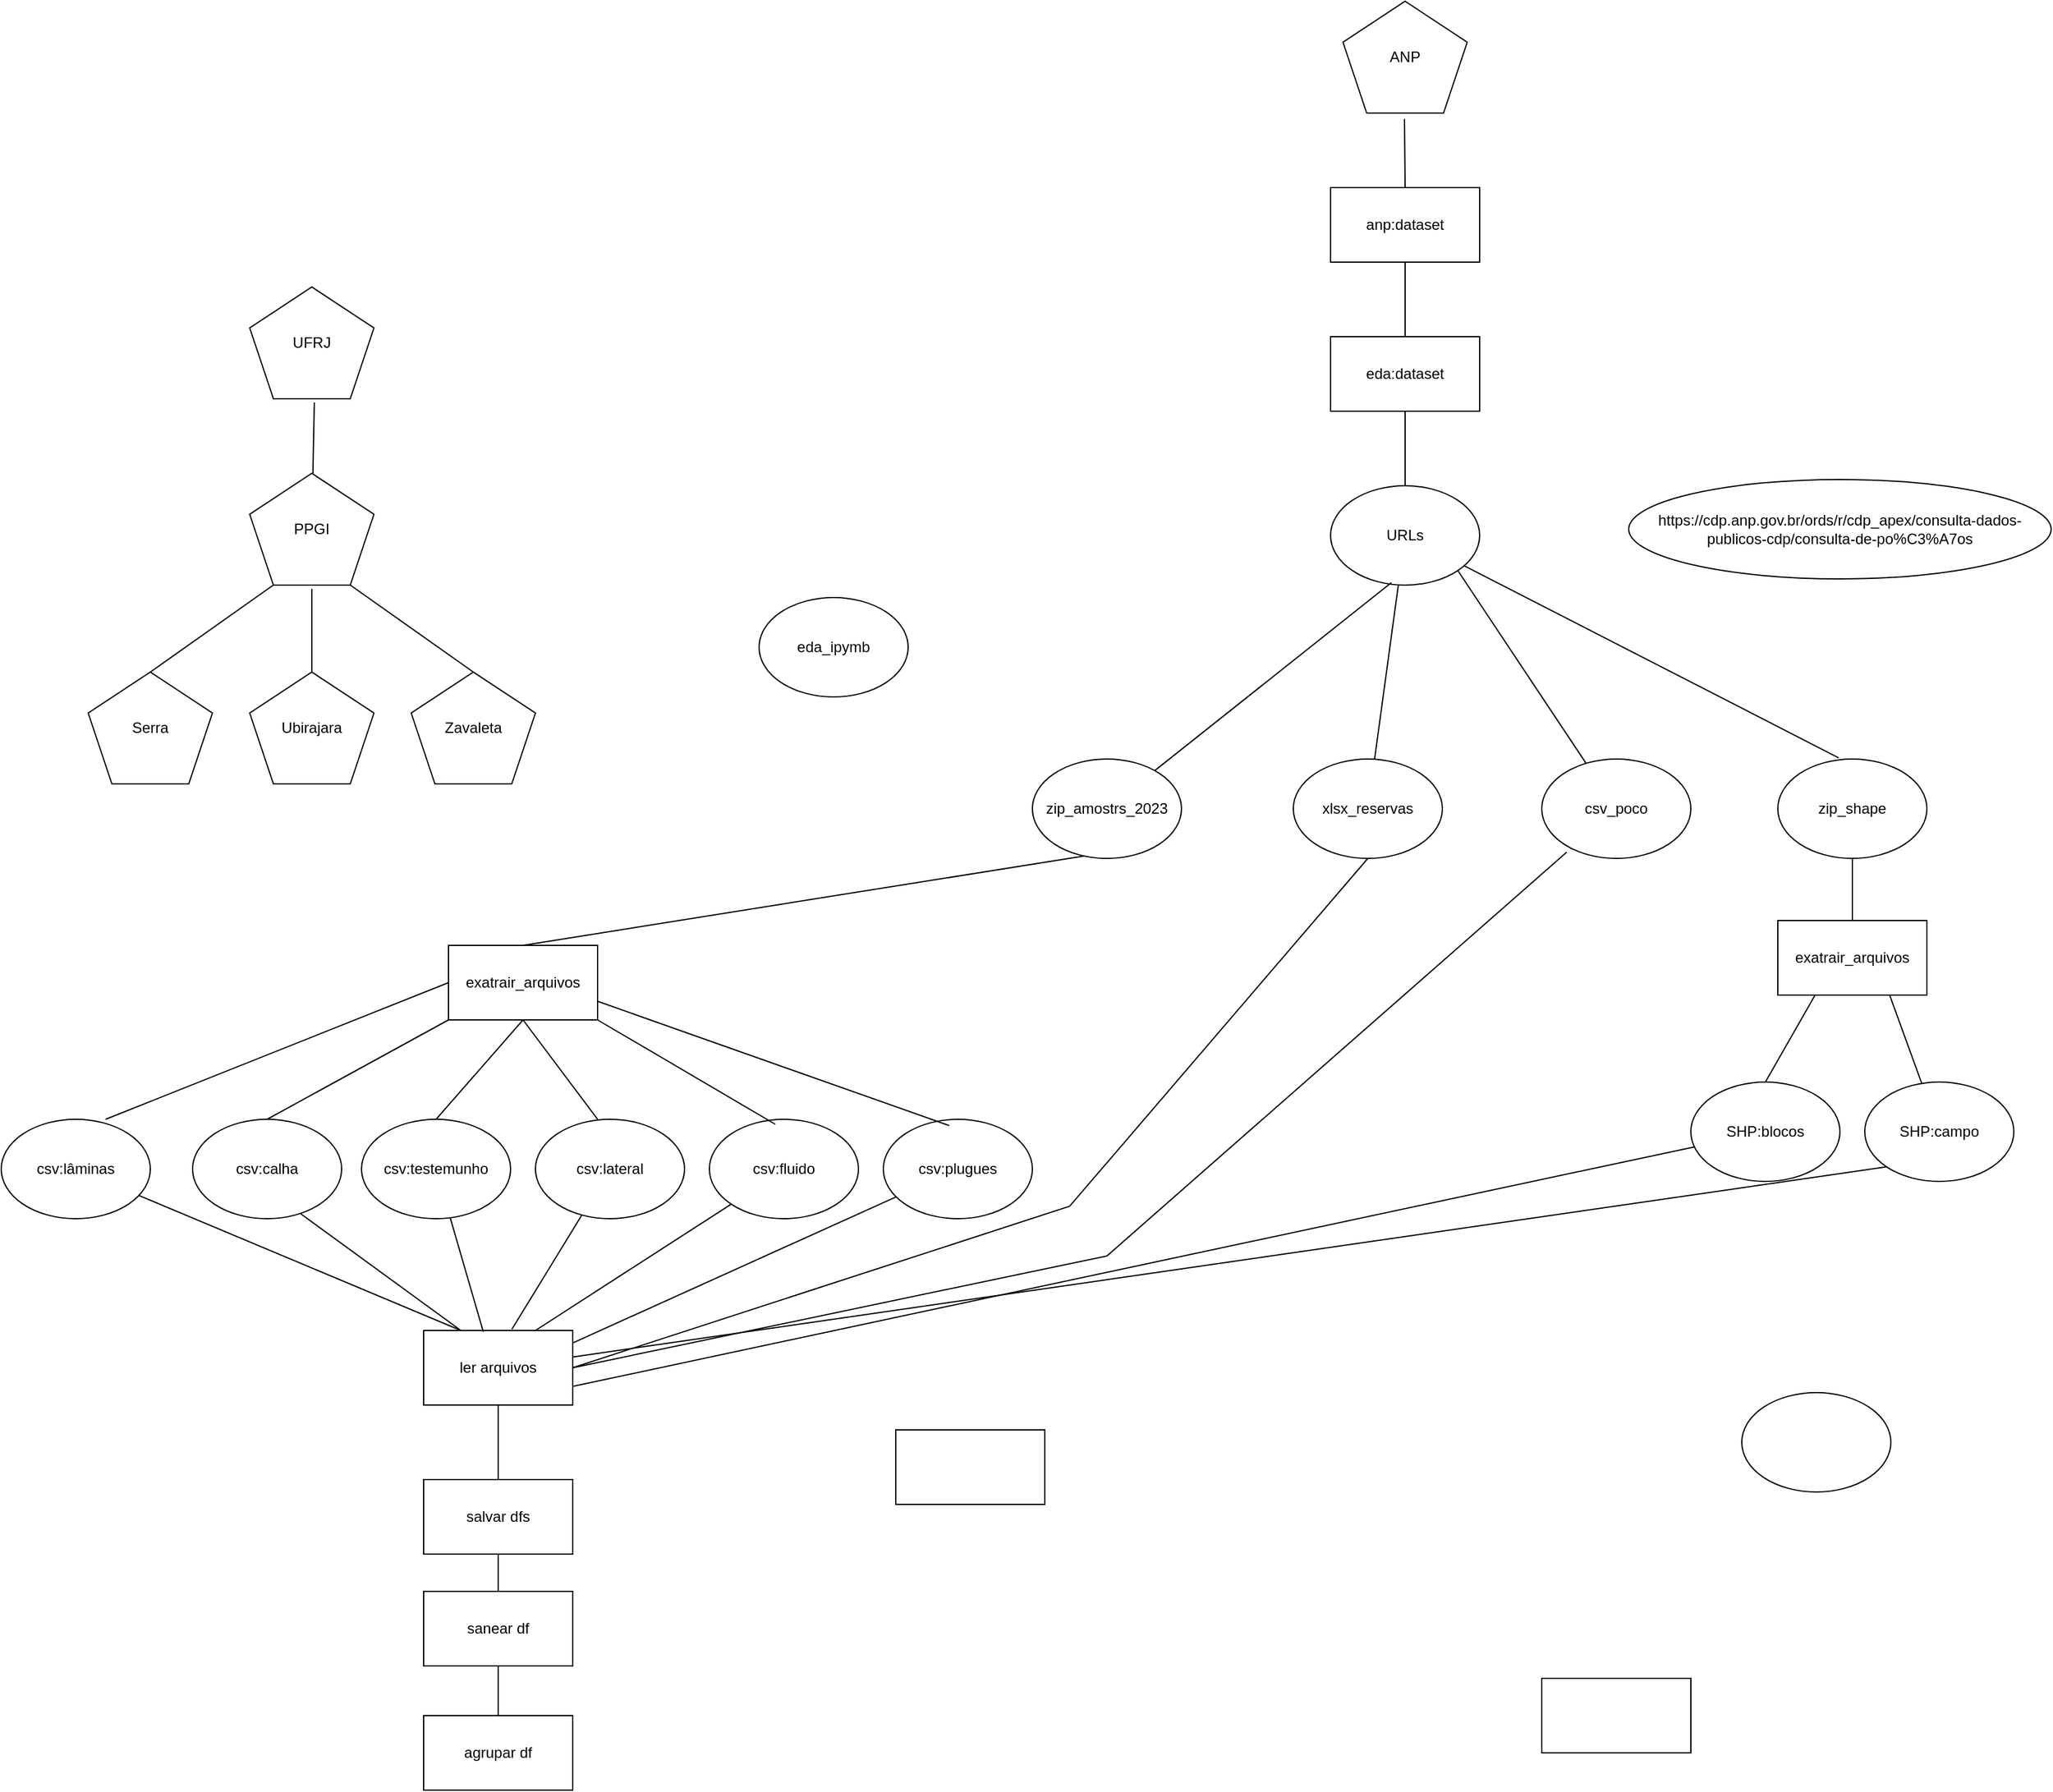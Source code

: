 <mxfile version="24.9.3">
  <diagram name="Página-1" id="9RzpRnPlgMhjM78U7mNT">
    <mxGraphModel dx="2514" dy="2077" grid="1" gridSize="10" guides="1" tooltips="1" connect="1" arrows="1" fold="1" page="1" pageScale="1" pageWidth="827" pageHeight="1169" math="0" shadow="0">
      <root>
        <mxCell id="0" />
        <mxCell id="1" parent="0" />
        <mxCell id="UkQbXRUqr05wz5BsYzOK-1" value="eda:dataset" style="rounded=0;whiteSpace=wrap;html=1;" vertex="1" parent="1">
          <mxGeometry x="910" y="210" width="120" height="60" as="geometry" />
        </mxCell>
        <mxCell id="UkQbXRUqr05wz5BsYzOK-2" value="exatrair_arquivos" style="rounded=0;whiteSpace=wrap;html=1;" vertex="1" parent="1">
          <mxGeometry x="200" y="700" width="120" height="60" as="geometry" />
        </mxCell>
        <mxCell id="UkQbXRUqr05wz5BsYzOK-3" value="agrupar df" style="rounded=0;whiteSpace=wrap;html=1;" vertex="1" parent="1">
          <mxGeometry x="180" y="1320" width="120" height="60" as="geometry" />
        </mxCell>
        <mxCell id="UkQbXRUqr05wz5BsYzOK-4" value="sanear df" style="rounded=0;whiteSpace=wrap;html=1;" vertex="1" parent="1">
          <mxGeometry x="180" y="1220" width="120" height="60" as="geometry" />
        </mxCell>
        <mxCell id="UkQbXRUqr05wz5BsYzOK-5" value="" style="rounded=0;whiteSpace=wrap;html=1;" vertex="1" parent="1">
          <mxGeometry x="1080" y="1290" width="120" height="60" as="geometry" />
        </mxCell>
        <mxCell id="UkQbXRUqr05wz5BsYzOK-7" value="zip_amostrs_2023" style="ellipse;whiteSpace=wrap;html=1;" vertex="1" parent="1">
          <mxGeometry x="670" y="550" width="120" height="80" as="geometry" />
        </mxCell>
        <mxCell id="UkQbXRUqr05wz5BsYzOK-8" value="xlsx_reservas" style="ellipse;whiteSpace=wrap;html=1;" vertex="1" parent="1">
          <mxGeometry x="880" y="550" width="120" height="80" as="geometry" />
        </mxCell>
        <mxCell id="UkQbXRUqr05wz5BsYzOK-9" value="csv_poco" style="ellipse;whiteSpace=wrap;html=1;" vertex="1" parent="1">
          <mxGeometry x="1080" y="550" width="120" height="80" as="geometry" />
        </mxCell>
        <mxCell id="UkQbXRUqr05wz5BsYzOK-10" value="URLs" style="ellipse;whiteSpace=wrap;html=1;" vertex="1" parent="1">
          <mxGeometry x="910" y="330" width="120" height="80" as="geometry" />
        </mxCell>
        <mxCell id="UkQbXRUqr05wz5BsYzOK-11" value="Ubirajara" style="whiteSpace=wrap;html=1;shape=mxgraph.basic.pentagon" vertex="1" parent="1">
          <mxGeometry x="40" y="480" width="100" height="90" as="geometry" />
        </mxCell>
        <mxCell id="UkQbXRUqr05wz5BsYzOK-12" value="UFRJ" style="whiteSpace=wrap;html=1;shape=mxgraph.basic.pentagon" vertex="1" parent="1">
          <mxGeometry x="40" y="170" width="100" height="90" as="geometry" />
        </mxCell>
        <mxCell id="UkQbXRUqr05wz5BsYzOK-13" value="PPGI" style="whiteSpace=wrap;html=1;shape=mxgraph.basic.pentagon" vertex="1" parent="1">
          <mxGeometry x="40" y="320" width="100" height="90" as="geometry" />
        </mxCell>
        <mxCell id="UkQbXRUqr05wz5BsYzOK-14" value="ANP" style="whiteSpace=wrap;html=1;shape=mxgraph.basic.pentagon" vertex="1" parent="1">
          <mxGeometry x="920" y="-60" width="100" height="90" as="geometry" />
        </mxCell>
        <mxCell id="UkQbXRUqr05wz5BsYzOK-15" value="" style="endArrow=none;html=1;rounded=0;" edge="1" parent="1" source="UkQbXRUqr05wz5BsYzOK-1" target="UkQbXRUqr05wz5BsYzOK-46">
          <mxGeometry width="50" height="50" relative="1" as="geometry">
            <mxPoint x="270" y="180" as="sourcePoint" />
            <mxPoint x="440" y="470" as="targetPoint" />
          </mxGeometry>
        </mxCell>
        <mxCell id="UkQbXRUqr05wz5BsYzOK-16" value="" style="endArrow=none;html=1;rounded=0;exitX=0.52;exitY=1.033;exitDx=0;exitDy=0;exitPerimeter=0;" edge="1" parent="1" source="UkQbXRUqr05wz5BsYzOK-12" target="UkQbXRUqr05wz5BsYzOK-13">
          <mxGeometry width="50" height="50" relative="1" as="geometry">
            <mxPoint x="410" y="380" as="sourcePoint" />
            <mxPoint x="460" y="330" as="targetPoint" />
            <Array as="points" />
          </mxGeometry>
        </mxCell>
        <mxCell id="UkQbXRUqr05wz5BsYzOK-17" value="" style="endArrow=none;html=1;rounded=0;entryX=0.5;entryY=0;entryDx=0;entryDy=0;entryPerimeter=0;" edge="1" parent="1" target="UkQbXRUqr05wz5BsYzOK-11">
          <mxGeometry width="50" height="50" relative="1" as="geometry">
            <mxPoint x="90" y="413" as="sourcePoint" />
            <mxPoint x="460" y="330" as="targetPoint" />
          </mxGeometry>
        </mxCell>
        <mxCell id="UkQbXRUqr05wz5BsYzOK-18" value="" style="endArrow=none;html=1;rounded=0;" edge="1" parent="1" source="UkQbXRUqr05wz5BsYzOK-1" target="UkQbXRUqr05wz5BsYzOK-10">
          <mxGeometry width="50" height="50" relative="1" as="geometry">
            <mxPoint x="390" y="570" as="sourcePoint" />
            <mxPoint x="440" y="520" as="targetPoint" />
          </mxGeometry>
        </mxCell>
        <mxCell id="UkQbXRUqr05wz5BsYzOK-19" value="" style="endArrow=none;html=1;rounded=0;entryX=1;entryY=1;entryDx=0;entryDy=0;" edge="1" parent="1" source="UkQbXRUqr05wz5BsYzOK-9" target="UkQbXRUqr05wz5BsYzOK-10">
          <mxGeometry width="50" height="50" relative="1" as="geometry">
            <mxPoint x="740" y="700" as="sourcePoint" />
            <mxPoint x="990" y="420" as="targetPoint" />
          </mxGeometry>
        </mxCell>
        <mxCell id="UkQbXRUqr05wz5BsYzOK-20" value="" style="endArrow=none;html=1;rounded=0;" edge="1" parent="1" source="UkQbXRUqr05wz5BsYzOK-8" target="UkQbXRUqr05wz5BsYzOK-10">
          <mxGeometry width="50" height="50" relative="1" as="geometry">
            <mxPoint x="740" y="700" as="sourcePoint" />
            <mxPoint x="790" y="650" as="targetPoint" />
          </mxGeometry>
        </mxCell>
        <mxCell id="UkQbXRUqr05wz5BsYzOK-21" value="" style="endArrow=none;html=1;rounded=0;entryX=0.408;entryY=0.975;entryDx=0;entryDy=0;entryPerimeter=0;" edge="1" parent="1" source="UkQbXRUqr05wz5BsYzOK-7" target="UkQbXRUqr05wz5BsYzOK-10">
          <mxGeometry width="50" height="50" relative="1" as="geometry">
            <mxPoint x="740" y="700" as="sourcePoint" />
            <mxPoint x="790" y="650" as="targetPoint" />
          </mxGeometry>
        </mxCell>
        <mxCell id="UkQbXRUqr05wz5BsYzOK-22" value="zip_shape" style="ellipse;whiteSpace=wrap;html=1;" vertex="1" parent="1">
          <mxGeometry x="1270" y="550" width="120" height="80" as="geometry" />
        </mxCell>
        <mxCell id="UkQbXRUqr05wz5BsYzOK-23" value="" style="endArrow=none;html=1;rounded=0;exitX=0.408;exitY=-0.012;exitDx=0;exitDy=0;exitPerimeter=0;" edge="1" parent="1" source="UkQbXRUqr05wz5BsYzOK-22" target="UkQbXRUqr05wz5BsYzOK-10">
          <mxGeometry width="50" height="50" relative="1" as="geometry">
            <mxPoint x="740" y="700" as="sourcePoint" />
            <mxPoint x="790" y="650" as="targetPoint" />
          </mxGeometry>
        </mxCell>
        <mxCell id="UkQbXRUqr05wz5BsYzOK-24" value="Serra" style="whiteSpace=wrap;html=1;shape=mxgraph.basic.pentagon" vertex="1" parent="1">
          <mxGeometry x="-90" y="480" width="100" height="90" as="geometry" />
        </mxCell>
        <mxCell id="UkQbXRUqr05wz5BsYzOK-25" value="Zavaleta" style="whiteSpace=wrap;html=1;shape=mxgraph.basic.pentagon" vertex="1" parent="1">
          <mxGeometry x="170" y="480" width="100" height="90" as="geometry" />
        </mxCell>
        <mxCell id="UkQbXRUqr05wz5BsYzOK-26" value="" style="endArrow=none;html=1;rounded=0;entryX=0.19;entryY=1;entryDx=0;entryDy=0;entryPerimeter=0;exitX=0.5;exitY=0;exitDx=0;exitDy=0;exitPerimeter=0;" edge="1" parent="1" source="UkQbXRUqr05wz5BsYzOK-24" target="UkQbXRUqr05wz5BsYzOK-13">
          <mxGeometry width="50" height="50" relative="1" as="geometry">
            <mxPoint x="140" y="670" as="sourcePoint" />
            <mxPoint x="190" y="620" as="targetPoint" />
          </mxGeometry>
        </mxCell>
        <mxCell id="UkQbXRUqr05wz5BsYzOK-27" value="" style="endArrow=none;html=1;rounded=0;entryX=0.81;entryY=1;entryDx=0;entryDy=0;entryPerimeter=0;exitX=0.5;exitY=0;exitDx=0;exitDy=0;exitPerimeter=0;" edge="1" parent="1" source="UkQbXRUqr05wz5BsYzOK-25" target="UkQbXRUqr05wz5BsYzOK-13">
          <mxGeometry width="50" height="50" relative="1" as="geometry">
            <mxPoint x="140" y="670" as="sourcePoint" />
            <mxPoint x="190" y="620" as="targetPoint" />
          </mxGeometry>
        </mxCell>
        <mxCell id="UkQbXRUqr05wz5BsYzOK-28" value="eda_ipymb" style="ellipse;whiteSpace=wrap;html=1;" vertex="1" parent="1">
          <mxGeometry x="450" y="420" width="120" height="80" as="geometry" />
        </mxCell>
        <mxCell id="UkQbXRUqr05wz5BsYzOK-29" value="" style="ellipse;whiteSpace=wrap;html=1;" vertex="1" parent="1">
          <mxGeometry x="1241" y="1060" width="120" height="80" as="geometry" />
        </mxCell>
        <mxCell id="UkQbXRUqr05wz5BsYzOK-30" value="csv:fluido" style="ellipse;whiteSpace=wrap;html=1;" vertex="1" parent="1">
          <mxGeometry x="410" y="840" width="120" height="80" as="geometry" />
        </mxCell>
        <mxCell id="UkQbXRUqr05wz5BsYzOK-31" value="csv:lateral" style="ellipse;whiteSpace=wrap;html=1;" vertex="1" parent="1">
          <mxGeometry x="270" y="840" width="120" height="80" as="geometry" />
        </mxCell>
        <mxCell id="UkQbXRUqr05wz5BsYzOK-32" value="csv:testemunho" style="ellipse;whiteSpace=wrap;html=1;" vertex="1" parent="1">
          <mxGeometry x="130" y="840" width="120" height="80" as="geometry" />
        </mxCell>
        <mxCell id="UkQbXRUqr05wz5BsYzOK-33" value="csv:calha" style="ellipse;whiteSpace=wrap;html=1;" vertex="1" parent="1">
          <mxGeometry x="-6" y="840" width="120" height="80" as="geometry" />
        </mxCell>
        <mxCell id="UkQbXRUqr05wz5BsYzOK-35" value="" style="endArrow=none;html=1;rounded=0;entryX=0.5;entryY=1;entryDx=0;entryDy=0;exitX=0.417;exitY=0;exitDx=0;exitDy=0;exitPerimeter=0;" edge="1" parent="1" source="UkQbXRUqr05wz5BsYzOK-31" target="UkQbXRUqr05wz5BsYzOK-2">
          <mxGeometry width="50" height="50" relative="1" as="geometry">
            <mxPoint x="100" y="800" as="sourcePoint" />
            <mxPoint x="150" y="750" as="targetPoint" />
          </mxGeometry>
        </mxCell>
        <mxCell id="UkQbXRUqr05wz5BsYzOK-36" value="" style="endArrow=none;html=1;rounded=0;entryX=0;entryY=1;entryDx=0;entryDy=0;exitX=0.5;exitY=0;exitDx=0;exitDy=0;" edge="1" parent="1" source="UkQbXRUqr05wz5BsYzOK-33" target="UkQbXRUqr05wz5BsYzOK-2">
          <mxGeometry width="50" height="50" relative="1" as="geometry">
            <mxPoint x="100" y="800" as="sourcePoint" />
            <mxPoint x="150" y="750" as="targetPoint" />
          </mxGeometry>
        </mxCell>
        <mxCell id="UkQbXRUqr05wz5BsYzOK-37" value="" style="endArrow=none;html=1;rounded=0;entryX=0.5;entryY=1;entryDx=0;entryDy=0;exitX=0.5;exitY=0;exitDx=0;exitDy=0;" edge="1" parent="1" source="UkQbXRUqr05wz5BsYzOK-32" target="UkQbXRUqr05wz5BsYzOK-2">
          <mxGeometry width="50" height="50" relative="1" as="geometry">
            <mxPoint x="100" y="800" as="sourcePoint" />
            <mxPoint x="150" y="750" as="targetPoint" />
          </mxGeometry>
        </mxCell>
        <mxCell id="UkQbXRUqr05wz5BsYzOK-38" value="" style="endArrow=none;html=1;rounded=0;entryX=0.35;entryY=0.975;entryDx=0;entryDy=0;entryPerimeter=0;exitX=0.5;exitY=0;exitDx=0;exitDy=0;" edge="1" parent="1" source="UkQbXRUqr05wz5BsYzOK-2" target="UkQbXRUqr05wz5BsYzOK-7">
          <mxGeometry width="50" height="50" relative="1" as="geometry">
            <mxPoint x="520" y="770" as="sourcePoint" />
            <mxPoint x="570" y="720" as="targetPoint" />
          </mxGeometry>
        </mxCell>
        <mxCell id="UkQbXRUqr05wz5BsYzOK-39" value="" style="endArrow=none;html=1;rounded=0;entryX=1;entryY=1;entryDx=0;entryDy=0;exitX=0.442;exitY=0.05;exitDx=0;exitDy=0;exitPerimeter=0;" edge="1" parent="1" source="UkQbXRUqr05wz5BsYzOK-30" target="UkQbXRUqr05wz5BsYzOK-2">
          <mxGeometry width="50" height="50" relative="1" as="geometry">
            <mxPoint x="100" y="800" as="sourcePoint" />
            <mxPoint x="150" y="750" as="targetPoint" />
          </mxGeometry>
        </mxCell>
        <mxCell id="UkQbXRUqr05wz5BsYzOK-40" value="csv:lâminas" style="ellipse;whiteSpace=wrap;html=1;" vertex="1" parent="1">
          <mxGeometry x="-160" y="840" width="120" height="80" as="geometry" />
        </mxCell>
        <mxCell id="UkQbXRUqr05wz5BsYzOK-41" value="csv:plugues" style="ellipse;whiteSpace=wrap;html=1;" vertex="1" parent="1">
          <mxGeometry x="550" y="840" width="120" height="80" as="geometry" />
        </mxCell>
        <mxCell id="UkQbXRUqr05wz5BsYzOK-42" value="" style="endArrow=none;html=1;rounded=0;entryX=1;entryY=0.75;entryDx=0;entryDy=0;exitX=0.442;exitY=0.063;exitDx=0;exitDy=0;exitPerimeter=0;" edge="1" parent="1" source="UkQbXRUqr05wz5BsYzOK-41" target="UkQbXRUqr05wz5BsYzOK-2">
          <mxGeometry width="50" height="50" relative="1" as="geometry">
            <mxPoint x="100" y="800" as="sourcePoint" />
            <mxPoint x="150" y="750" as="targetPoint" />
          </mxGeometry>
        </mxCell>
        <mxCell id="UkQbXRUqr05wz5BsYzOK-43" value="" style="endArrow=none;html=1;rounded=0;exitX=0.7;exitY=0;exitDx=0;exitDy=0;exitPerimeter=0;entryX=0;entryY=0.5;entryDx=0;entryDy=0;" edge="1" parent="1" source="UkQbXRUqr05wz5BsYzOK-40" target="UkQbXRUqr05wz5BsYzOK-2">
          <mxGeometry width="50" height="50" relative="1" as="geometry">
            <mxPoint x="100" y="800" as="sourcePoint" />
            <mxPoint x="150" y="750" as="targetPoint" />
          </mxGeometry>
        </mxCell>
        <mxCell id="UkQbXRUqr05wz5BsYzOK-44" value="" style="rounded=0;whiteSpace=wrap;html=1;" vertex="1" parent="1">
          <mxGeometry x="560" y="1090" width="120" height="60" as="geometry" />
        </mxCell>
        <mxCell id="UkQbXRUqr05wz5BsYzOK-45" value="" style="rounded=0;whiteSpace=wrap;html=1;" vertex="1" parent="1">
          <mxGeometry x="560" y="1090" width="120" height="60" as="geometry" />
        </mxCell>
        <mxCell id="UkQbXRUqr05wz5BsYzOK-46" value="anp:dataset" style="rounded=0;whiteSpace=wrap;html=1;" vertex="1" parent="1">
          <mxGeometry x="910" y="90" width="120" height="60" as="geometry" />
        </mxCell>
        <mxCell id="UkQbXRUqr05wz5BsYzOK-47" value="salvar dfs" style="rounded=0;whiteSpace=wrap;html=1;" vertex="1" parent="1">
          <mxGeometry x="180" y="1130" width="120" height="60" as="geometry" />
        </mxCell>
        <mxCell id="UkQbXRUqr05wz5BsYzOK-48" value="ler arquivos" style="rounded=0;whiteSpace=wrap;html=1;" vertex="1" parent="1">
          <mxGeometry x="180" y="1010" width="120" height="60" as="geometry" />
        </mxCell>
        <mxCell id="UkQbXRUqr05wz5BsYzOK-49" value="" style="endArrow=none;html=1;rounded=0;entryX=0.495;entryY=1.053;entryDx=0;entryDy=0;entryPerimeter=0;exitX=0.5;exitY=0;exitDx=0;exitDy=0;" edge="1" parent="1" source="UkQbXRUqr05wz5BsYzOK-46" target="UkQbXRUqr05wz5BsYzOK-14">
          <mxGeometry width="50" height="50" relative="1" as="geometry">
            <mxPoint x="696" y="1240" as="sourcePoint" />
            <mxPoint x="746" y="1190" as="targetPoint" />
          </mxGeometry>
        </mxCell>
        <mxCell id="UkQbXRUqr05wz5BsYzOK-51" value="" style="endArrow=none;html=1;rounded=0;exitX=0.5;exitY=1;exitDx=0;exitDy=0;" edge="1" parent="1" source="UkQbXRUqr05wz5BsYzOK-4" target="UkQbXRUqr05wz5BsYzOK-3">
          <mxGeometry width="50" height="50" relative="1" as="geometry">
            <mxPoint x="696" y="1240" as="sourcePoint" />
            <mxPoint x="746" y="1190" as="targetPoint" />
          </mxGeometry>
        </mxCell>
        <mxCell id="UkQbXRUqr05wz5BsYzOK-52" value="" style="endArrow=none;html=1;rounded=0;" edge="1" parent="1" source="UkQbXRUqr05wz5BsYzOK-4" target="UkQbXRUqr05wz5BsYzOK-47">
          <mxGeometry width="50" height="50" relative="1" as="geometry">
            <mxPoint x="696" y="1240" as="sourcePoint" />
            <mxPoint x="746" y="1190" as="targetPoint" />
          </mxGeometry>
        </mxCell>
        <mxCell id="UkQbXRUqr05wz5BsYzOK-53" value="" style="endArrow=none;html=1;rounded=0;entryX=0.5;entryY=1;entryDx=0;entryDy=0;exitX=0.5;exitY=0;exitDx=0;exitDy=0;" edge="1" parent="1" source="UkQbXRUqr05wz5BsYzOK-47" target="UkQbXRUqr05wz5BsYzOK-48">
          <mxGeometry width="50" height="50" relative="1" as="geometry">
            <mxPoint x="696" y="1240" as="sourcePoint" />
            <mxPoint x="746" y="1190" as="targetPoint" />
          </mxGeometry>
        </mxCell>
        <mxCell id="UkQbXRUqr05wz5BsYzOK-54" value="" style="endArrow=none;html=1;rounded=0;entryX=0;entryY=1;entryDx=0;entryDy=0;" edge="1" parent="1" source="UkQbXRUqr05wz5BsYzOK-48" target="UkQbXRUqr05wz5BsYzOK-69">
          <mxGeometry width="50" height="50" relative="1" as="geometry">
            <mxPoint x="696" y="1240" as="sourcePoint" />
            <mxPoint x="746" y="1190" as="targetPoint" />
          </mxGeometry>
        </mxCell>
        <mxCell id="UkQbXRUqr05wz5BsYzOK-55" value="" style="endArrow=none;html=1;rounded=0;exitX=1;exitY=0.75;exitDx=0;exitDy=0;" edge="1" parent="1" source="UkQbXRUqr05wz5BsYzOK-48" target="UkQbXRUqr05wz5BsYzOK-70">
          <mxGeometry width="50" height="50" relative="1" as="geometry">
            <mxPoint x="696" y="1240" as="sourcePoint" />
            <mxPoint x="746" y="1190" as="targetPoint" />
          </mxGeometry>
        </mxCell>
        <mxCell id="UkQbXRUqr05wz5BsYzOK-56" value="" style="endArrow=none;html=1;rounded=0;entryX=0.75;entryY=1;entryDx=0;entryDy=0;" edge="1" parent="1" source="UkQbXRUqr05wz5BsYzOK-69" target="UkQbXRUqr05wz5BsYzOK-68">
          <mxGeometry width="50" height="50" relative="1" as="geometry">
            <mxPoint x="696" y="1240" as="sourcePoint" />
            <mxPoint x="746" y="1190" as="targetPoint" />
          </mxGeometry>
        </mxCell>
        <mxCell id="UkQbXRUqr05wz5BsYzOK-57" value="" style="endArrow=none;html=1;rounded=0;entryX=0.25;entryY=1;entryDx=0;entryDy=0;exitX=0.5;exitY=0;exitDx=0;exitDy=0;" edge="1" parent="1" source="UkQbXRUqr05wz5BsYzOK-70" target="UkQbXRUqr05wz5BsYzOK-68">
          <mxGeometry width="50" height="50" relative="1" as="geometry">
            <mxPoint x="696" y="1240" as="sourcePoint" />
            <mxPoint x="746" y="1190" as="targetPoint" />
          </mxGeometry>
        </mxCell>
        <mxCell id="UkQbXRUqr05wz5BsYzOK-58" value="" style="endArrow=none;html=1;rounded=0;" edge="1" parent="1" source="UkQbXRUqr05wz5BsYzOK-68" target="UkQbXRUqr05wz5BsYzOK-22">
          <mxGeometry width="50" height="50" relative="1" as="geometry">
            <mxPoint x="696" y="1240" as="sourcePoint" />
            <mxPoint x="746" y="1190" as="targetPoint" />
          </mxGeometry>
        </mxCell>
        <mxCell id="UkQbXRUqr05wz5BsYzOK-59" value="" style="endArrow=none;html=1;rounded=0;entryX=0.167;entryY=0.938;entryDx=0;entryDy=0;entryPerimeter=0;exitX=1;exitY=0.5;exitDx=0;exitDy=0;" edge="1" parent="1" source="UkQbXRUqr05wz5BsYzOK-48" target="UkQbXRUqr05wz5BsYzOK-9">
          <mxGeometry width="50" height="50" relative="1" as="geometry">
            <mxPoint x="130" y="1140" as="sourcePoint" />
            <mxPoint x="180" y="1090" as="targetPoint" />
            <Array as="points">
              <mxPoint x="730" y="950" />
            </Array>
          </mxGeometry>
        </mxCell>
        <mxCell id="UkQbXRUqr05wz5BsYzOK-60" value="" style="endArrow=none;html=1;rounded=0;entryX=0.5;entryY=1;entryDx=0;entryDy=0;exitX=1;exitY=0.5;exitDx=0;exitDy=0;" edge="1" parent="1" source="UkQbXRUqr05wz5BsYzOK-48" target="UkQbXRUqr05wz5BsYzOK-8">
          <mxGeometry width="50" height="50" relative="1" as="geometry">
            <mxPoint x="130" y="1140" as="sourcePoint" />
            <mxPoint x="180" y="1090" as="targetPoint" />
            <Array as="points">
              <mxPoint x="700" y="910" />
            </Array>
          </mxGeometry>
        </mxCell>
        <mxCell id="UkQbXRUqr05wz5BsYzOK-61" value="" style="endArrow=none;html=1;rounded=0;exitX=1;exitY=0.167;exitDx=0;exitDy=0;exitPerimeter=0;" edge="1" parent="1" source="UkQbXRUqr05wz5BsYzOK-48" target="UkQbXRUqr05wz5BsYzOK-41">
          <mxGeometry width="50" height="50" relative="1" as="geometry">
            <mxPoint x="40" y="1120" as="sourcePoint" />
            <mxPoint x="90" y="1070" as="targetPoint" />
          </mxGeometry>
        </mxCell>
        <mxCell id="UkQbXRUqr05wz5BsYzOK-62" value="" style="endArrow=none;html=1;rounded=0;entryX=0;entryY=1;entryDx=0;entryDy=0;" edge="1" parent="1" target="UkQbXRUqr05wz5BsYzOK-30">
          <mxGeometry width="50" height="50" relative="1" as="geometry">
            <mxPoint x="270" y="1010" as="sourcePoint" />
            <mxPoint x="90" y="1070" as="targetPoint" />
          </mxGeometry>
        </mxCell>
        <mxCell id="UkQbXRUqr05wz5BsYzOK-63" value="" style="endArrow=none;html=1;rounded=0;entryX=0.592;entryY=-0.017;entryDx=0;entryDy=0;entryPerimeter=0;" edge="1" parent="1" source="UkQbXRUqr05wz5BsYzOK-31" target="UkQbXRUqr05wz5BsYzOK-48">
          <mxGeometry width="50" height="50" relative="1" as="geometry">
            <mxPoint x="40" y="1120" as="sourcePoint" />
            <mxPoint x="250" y="1020" as="targetPoint" />
          </mxGeometry>
        </mxCell>
        <mxCell id="UkQbXRUqr05wz5BsYzOK-64" value="" style="endArrow=none;html=1;rounded=0;exitX=0.4;exitY=0.017;exitDx=0;exitDy=0;exitPerimeter=0;" edge="1" parent="1" source="UkQbXRUqr05wz5BsYzOK-48" target="UkQbXRUqr05wz5BsYzOK-32">
          <mxGeometry width="50" height="50" relative="1" as="geometry">
            <mxPoint x="40" y="1120" as="sourcePoint" />
            <mxPoint x="90" y="1070" as="targetPoint" />
          </mxGeometry>
        </mxCell>
        <mxCell id="UkQbXRUqr05wz5BsYzOK-65" value="" style="endArrow=none;html=1;rounded=0;entryX=0.725;entryY=0.95;entryDx=0;entryDy=0;entryPerimeter=0;" edge="1" parent="1" target="UkQbXRUqr05wz5BsYzOK-33">
          <mxGeometry width="50" height="50" relative="1" as="geometry">
            <mxPoint x="210" y="1010" as="sourcePoint" />
            <mxPoint x="90" y="1070" as="targetPoint" />
          </mxGeometry>
        </mxCell>
        <mxCell id="UkQbXRUqr05wz5BsYzOK-66" value="" style="endArrow=none;html=1;rounded=0;exitX=0.25;exitY=0;exitDx=0;exitDy=0;" edge="1" parent="1" source="UkQbXRUqr05wz5BsYzOK-48" target="UkQbXRUqr05wz5BsYzOK-40">
          <mxGeometry width="50" height="50" relative="1" as="geometry">
            <mxPoint x="40" y="1120" as="sourcePoint" />
            <mxPoint x="90" y="1070" as="targetPoint" />
          </mxGeometry>
        </mxCell>
        <mxCell id="UkQbXRUqr05wz5BsYzOK-68" value="exatrair_arquivos" style="rounded=0;whiteSpace=wrap;html=1;" vertex="1" parent="1">
          <mxGeometry x="1270" y="680" width="120" height="60" as="geometry" />
        </mxCell>
        <mxCell id="UkQbXRUqr05wz5BsYzOK-69" value="SHP:campo" style="ellipse;whiteSpace=wrap;html=1;" vertex="1" parent="1">
          <mxGeometry x="1340" y="810" width="120" height="80" as="geometry" />
        </mxCell>
        <mxCell id="UkQbXRUqr05wz5BsYzOK-70" value="SHP:blocos" style="ellipse;whiteSpace=wrap;html=1;" vertex="1" parent="1">
          <mxGeometry x="1200" y="810" width="120" height="80" as="geometry" />
        </mxCell>
        <mxCell id="UkQbXRUqr05wz5BsYzOK-71" value="https://cdp.anp.gov.br/ords/r/cdp_apex/consulta-dados-publicos-cdp/consulta-de-po%C3%A7os" style="ellipse;whiteSpace=wrap;html=1;" vertex="1" parent="1">
          <mxGeometry x="1150" y="325" width="340" height="80" as="geometry" />
        </mxCell>
      </root>
    </mxGraphModel>
  </diagram>
</mxfile>

